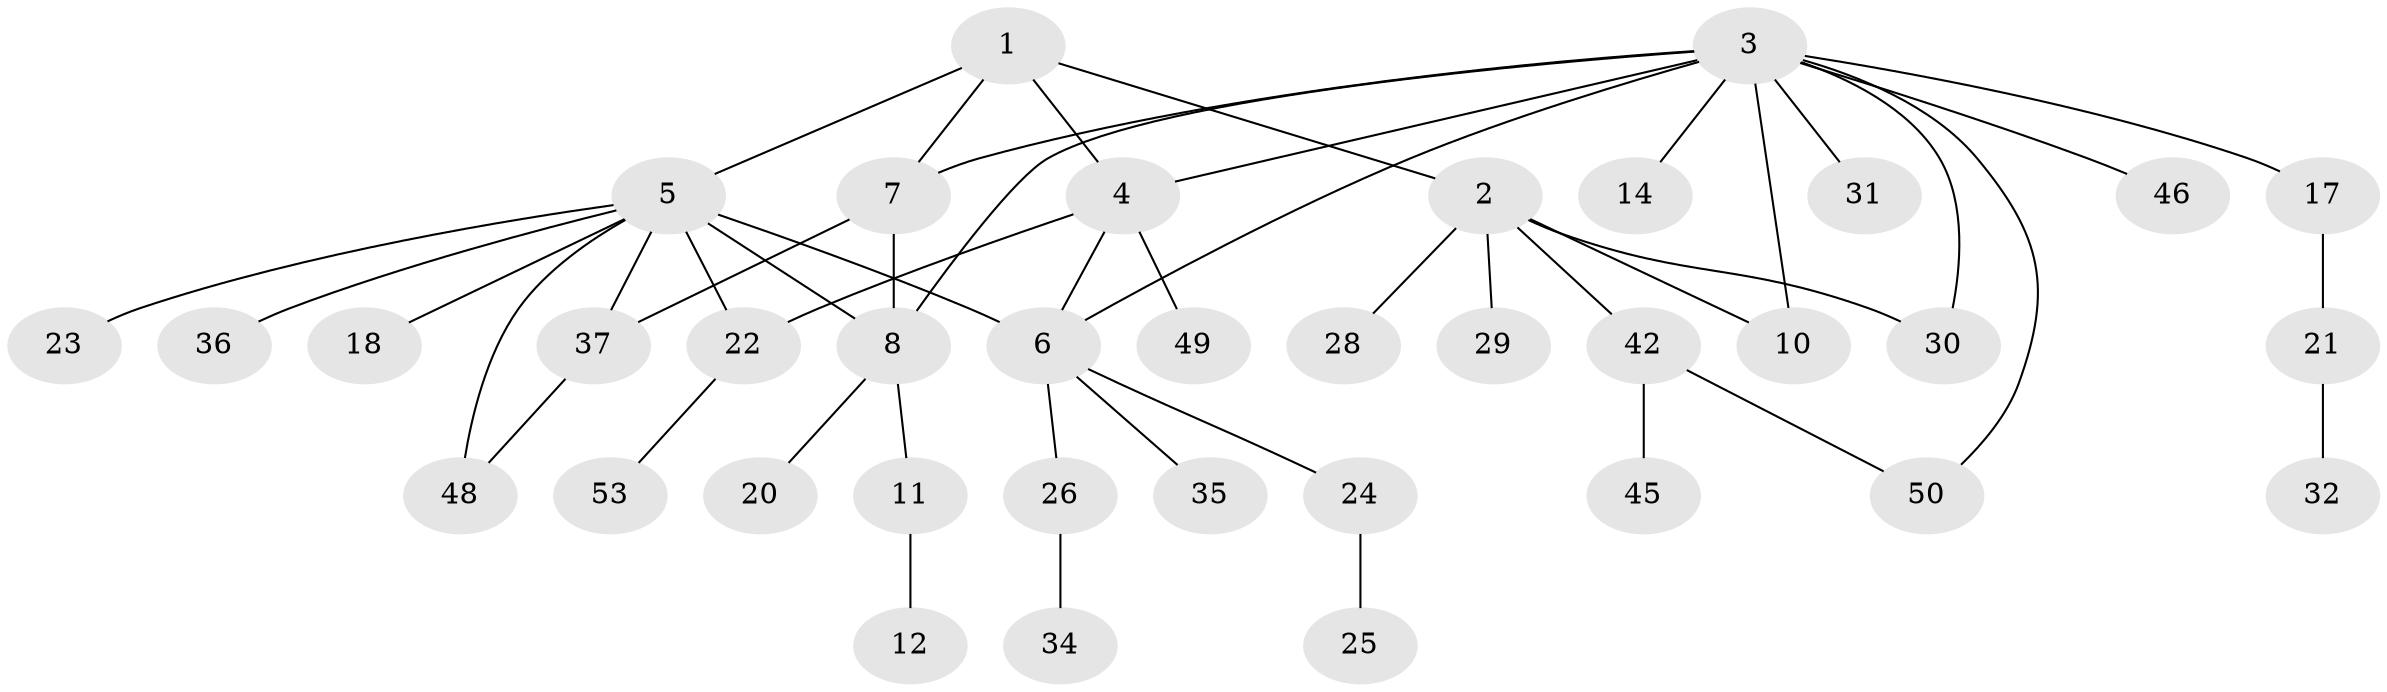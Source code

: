 // Generated by graph-tools (version 1.1) at 2025/24/03/03/25 07:24:15]
// undirected, 37 vertices, 47 edges
graph export_dot {
graph [start="1"]
  node [color=gray90,style=filled];
  1 [super="+38"];
  2 [super="+15"];
  3 [super="+9"];
  4 [super="+13"];
  5;
  6 [super="+19"];
  7 [super="+44"];
  8 [super="+16"];
  10 [super="+40"];
  11 [super="+39"];
  12;
  14;
  17 [super="+27"];
  18;
  20;
  21;
  22 [super="+47"];
  23 [super="+41"];
  24;
  25;
  26 [super="+33"];
  28;
  29;
  30;
  31;
  32;
  34;
  35;
  36;
  37 [super="+43"];
  42 [super="+52"];
  45;
  46;
  48 [super="+51"];
  49;
  50;
  53;
  1 -- 2;
  1 -- 4;
  1 -- 5;
  1 -- 7;
  2 -- 10;
  2 -- 28;
  2 -- 30;
  2 -- 42;
  2 -- 29;
  3 -- 4;
  3 -- 7;
  3 -- 14;
  3 -- 46;
  3 -- 6;
  3 -- 8;
  3 -- 10;
  3 -- 17;
  3 -- 50;
  3 -- 30;
  3 -- 31;
  4 -- 6;
  4 -- 49;
  4 -- 22;
  5 -- 6;
  5 -- 8 [weight=2];
  5 -- 18;
  5 -- 22;
  5 -- 23;
  5 -- 36;
  5 -- 37;
  5 -- 48;
  6 -- 24;
  6 -- 26;
  6 -- 35;
  7 -- 8;
  7 -- 37;
  8 -- 11;
  8 -- 20;
  11 -- 12;
  17 -- 21;
  21 -- 32;
  22 -- 53;
  24 -- 25;
  26 -- 34;
  37 -- 48;
  42 -- 45;
  42 -- 50;
}
